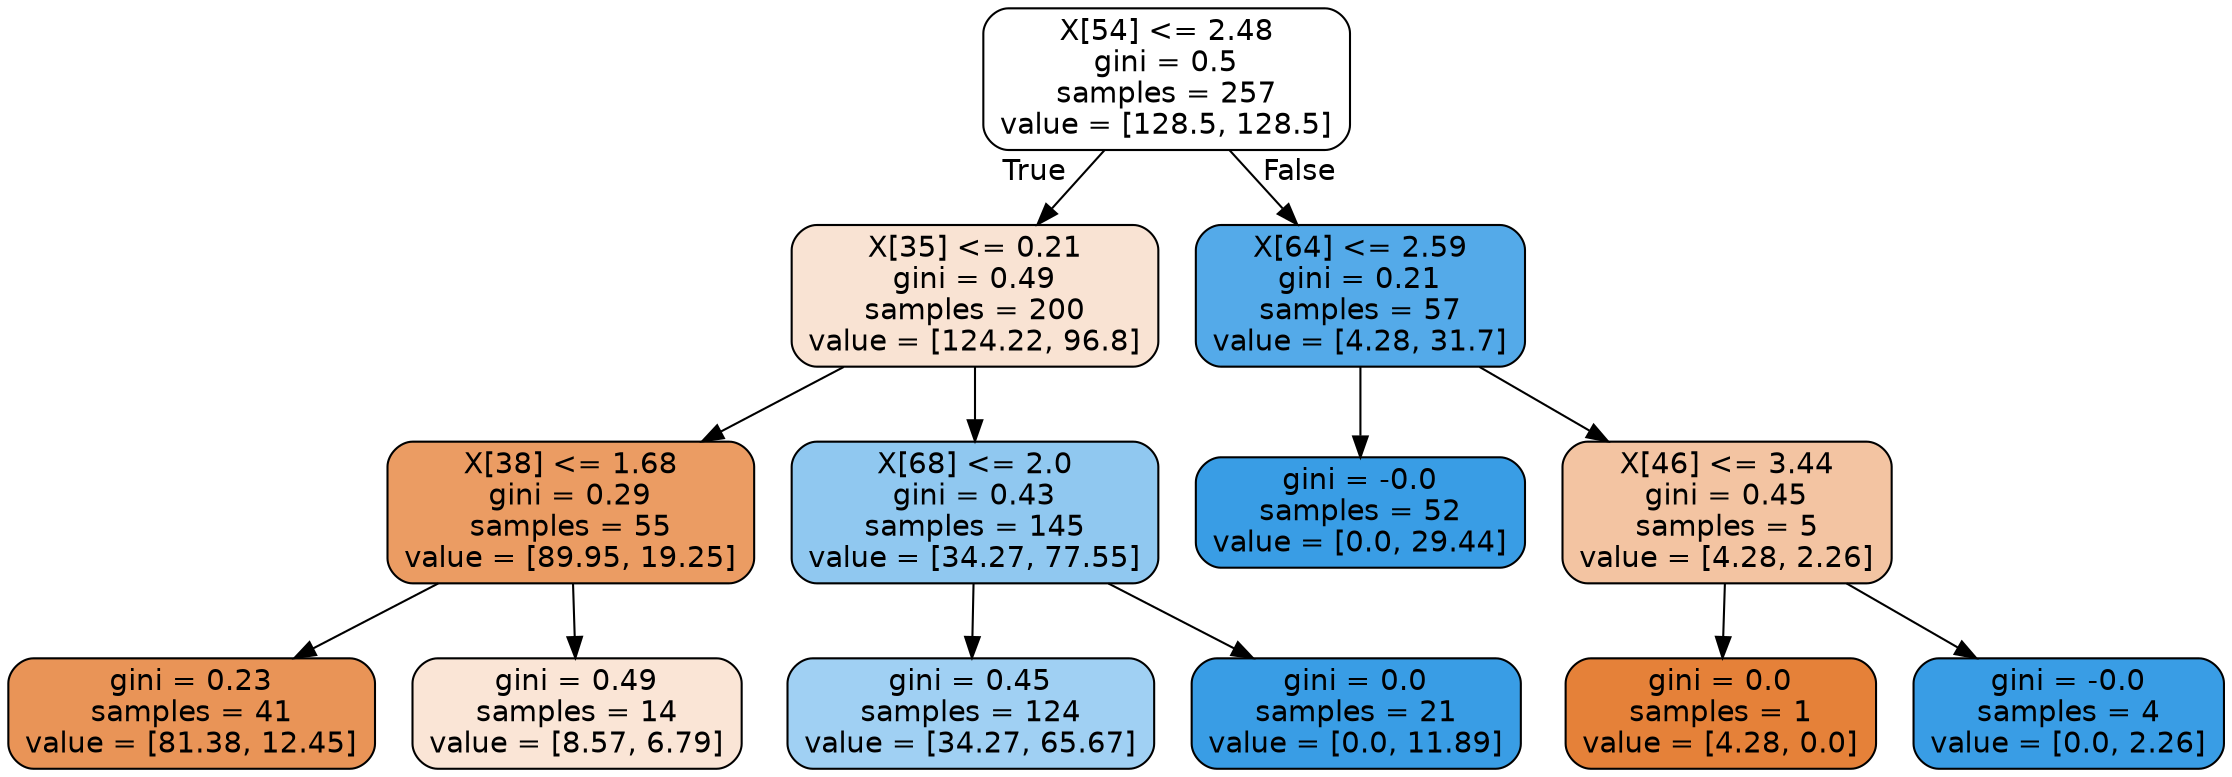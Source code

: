 digraph Tree {
node [shape=box, style="filled, rounded", color="black", fontname=helvetica] ;
edge [fontname=helvetica] ;
0 [label="X[54] <= 2.48\ngini = 0.5\nsamples = 257\nvalue = [128.5, 128.5]", fillcolor="#ffffff"] ;
1 [label="X[35] <= 0.21\ngini = 0.49\nsamples = 200\nvalue = [124.22, 96.8]", fillcolor="#f9e3d3"] ;
0 -> 1 [labeldistance=2.5, labelangle=45, headlabel="True"] ;
2 [label="X[38] <= 1.68\ngini = 0.29\nsamples = 55\nvalue = [89.95, 19.25]", fillcolor="#eb9c63"] ;
1 -> 2 ;
3 [label="gini = 0.23\nsamples = 41\nvalue = [81.38, 12.45]", fillcolor="#e99457"] ;
2 -> 3 ;
4 [label="gini = 0.49\nsamples = 14\nvalue = [8.57, 6.79]", fillcolor="#fae5d6"] ;
2 -> 4 ;
5 [label="X[68] <= 2.0\ngini = 0.43\nsamples = 145\nvalue = [34.27, 77.55]", fillcolor="#90c8f0"] ;
1 -> 5 ;
6 [label="gini = 0.45\nsamples = 124\nvalue = [34.27, 65.67]", fillcolor="#a0d0f3"] ;
5 -> 6 ;
7 [label="gini = 0.0\nsamples = 21\nvalue = [0.0, 11.89]", fillcolor="#399de5"] ;
5 -> 7 ;
8 [label="X[64] <= 2.59\ngini = 0.21\nsamples = 57\nvalue = [4.28, 31.7]", fillcolor="#54aae9"] ;
0 -> 8 [labeldistance=2.5, labelangle=-45, headlabel="False"] ;
9 [label="gini = -0.0\nsamples = 52\nvalue = [0.0, 29.44]", fillcolor="#399de5"] ;
8 -> 9 ;
10 [label="X[46] <= 3.44\ngini = 0.45\nsamples = 5\nvalue = [4.28, 2.26]", fillcolor="#f3c4a2"] ;
8 -> 10 ;
11 [label="gini = 0.0\nsamples = 1\nvalue = [4.28, 0.0]", fillcolor="#e58139"] ;
10 -> 11 ;
12 [label="gini = -0.0\nsamples = 4\nvalue = [0.0, 2.26]", fillcolor="#399de5"] ;
10 -> 12 ;
}